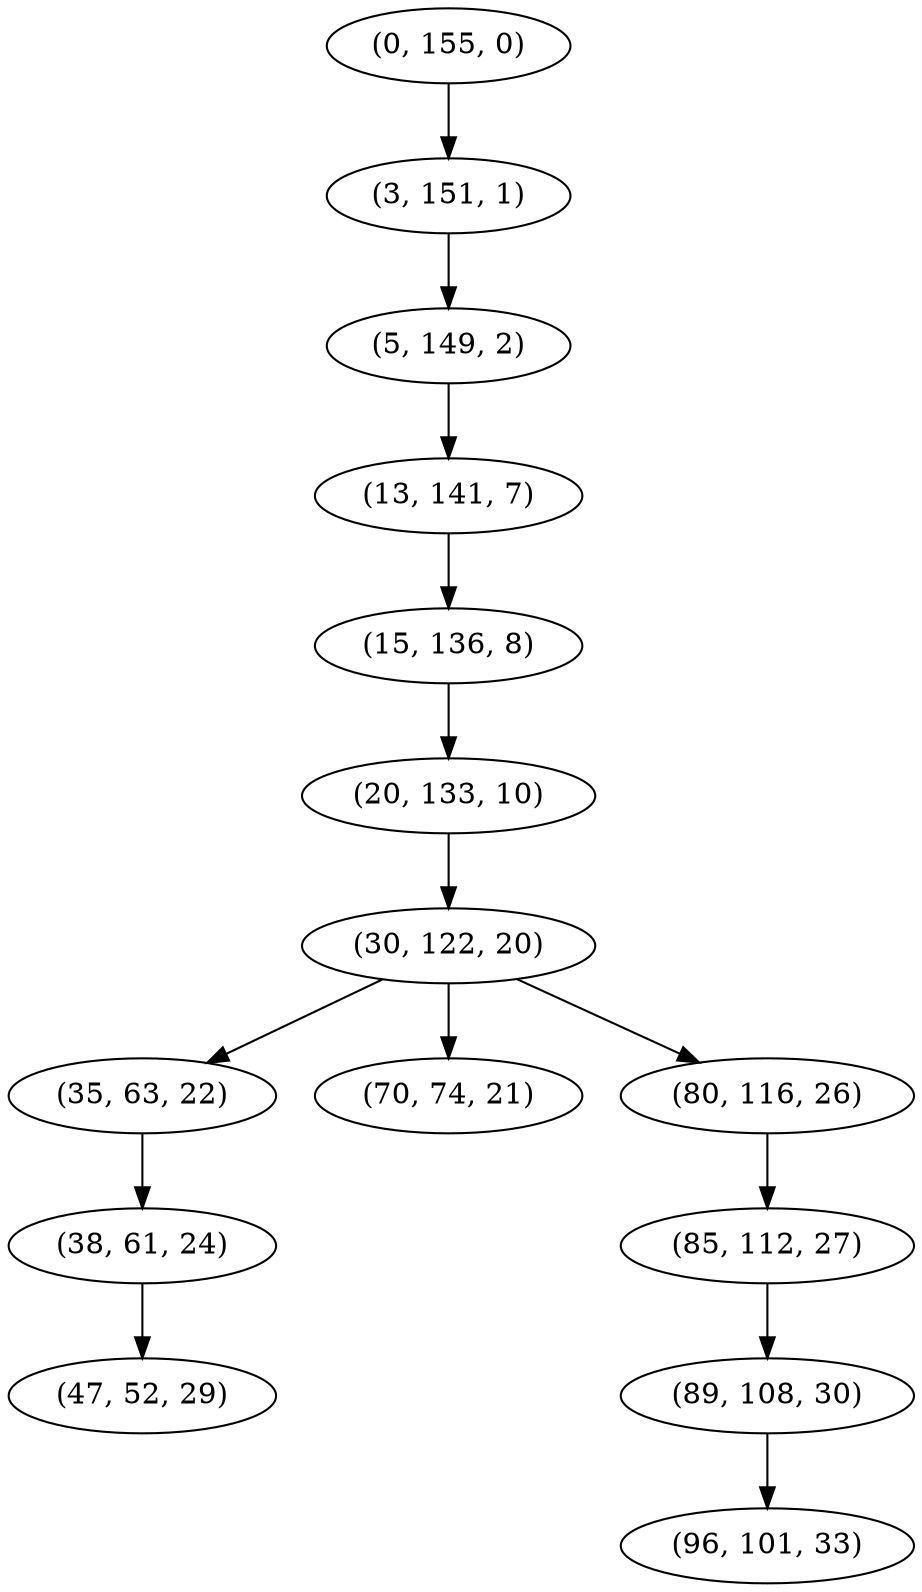 digraph tree {
    "(0, 155, 0)";
    "(3, 151, 1)";
    "(5, 149, 2)";
    "(13, 141, 7)";
    "(15, 136, 8)";
    "(20, 133, 10)";
    "(30, 122, 20)";
    "(35, 63, 22)";
    "(38, 61, 24)";
    "(47, 52, 29)";
    "(70, 74, 21)";
    "(80, 116, 26)";
    "(85, 112, 27)";
    "(89, 108, 30)";
    "(96, 101, 33)";
    "(0, 155, 0)" -> "(3, 151, 1)";
    "(3, 151, 1)" -> "(5, 149, 2)";
    "(5, 149, 2)" -> "(13, 141, 7)";
    "(13, 141, 7)" -> "(15, 136, 8)";
    "(15, 136, 8)" -> "(20, 133, 10)";
    "(20, 133, 10)" -> "(30, 122, 20)";
    "(30, 122, 20)" -> "(35, 63, 22)";
    "(30, 122, 20)" -> "(70, 74, 21)";
    "(30, 122, 20)" -> "(80, 116, 26)";
    "(35, 63, 22)" -> "(38, 61, 24)";
    "(38, 61, 24)" -> "(47, 52, 29)";
    "(80, 116, 26)" -> "(85, 112, 27)";
    "(85, 112, 27)" -> "(89, 108, 30)";
    "(89, 108, 30)" -> "(96, 101, 33)";
}
